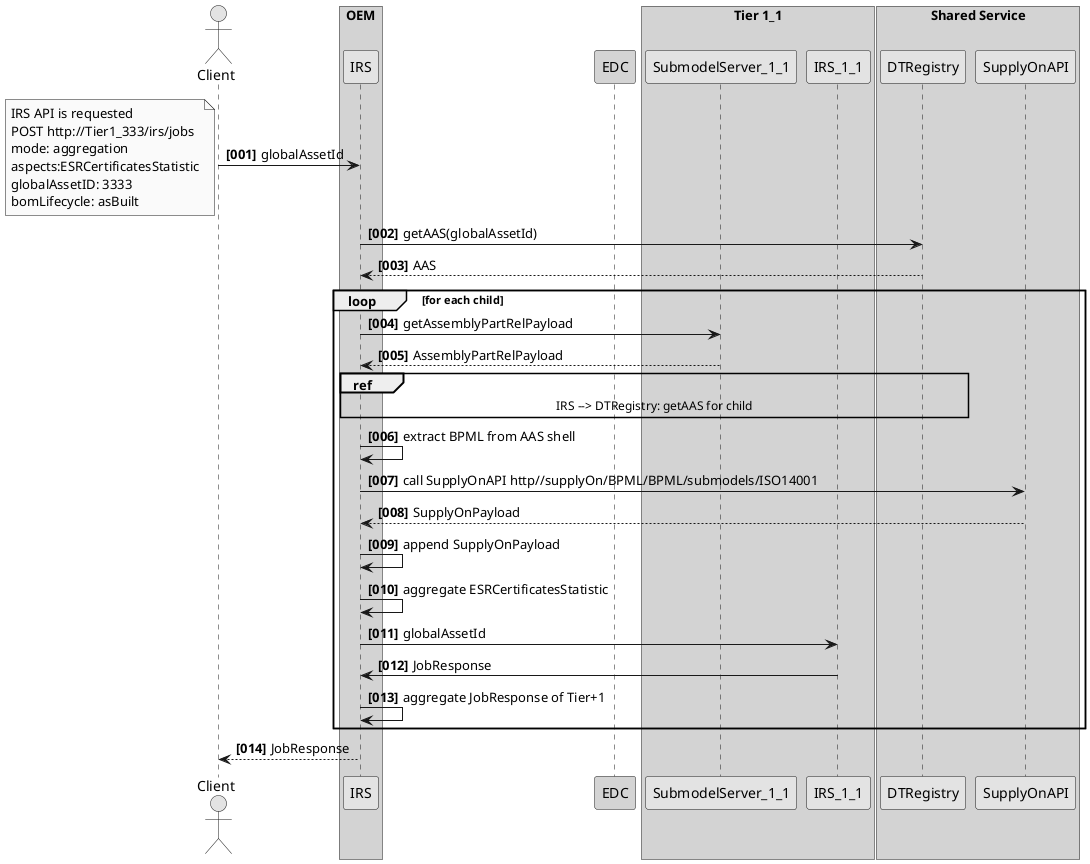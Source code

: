 @startuml
skinparam monochrome true
skinparam shadowing false


autonumber "<b>[000]"

actor Client

box "OEM" #LightGrey
Client -> IRS : globalAssetId
note left
IRS API is requested
POST http://Tier1_333/irs/jobs
mode: aggregation
aspects:ESRCertificatesStatistic
globalAssetID: 3333
bomLifecycle: asBuilt
end note
IRS -> DTRegistry: getAAS(globalAssetId)
IRS <-- DTRegistry: AAS

loop for each child
IRS -> SubmodelServer_1_1 : getAssemblyPartRelPayload
IRS <-- SubmodelServer_1_1 : AssemblyPartRelPayload
ref over IRS,DTRegistry
    IRS --> DTRegistry: getAAS for child
end ref
IRS -> IRS : extract BPML from AAS shell
IRS -> SupplyOnAPI : call SupplyOnAPI http//supplyOn/BPML/BPML/submodels/ISO14001
IRS <-- SupplyOnAPI : SupplyOnPayload
IRS -> IRS : append SupplyOnPayload
IRS -> IRS : aggregate ESRCertificatesStatistic
IRS -> IRS_1_1 : globalAssetId
IRS <- IRS_1_1 : JobResponse
IRS -> IRS : aggregate JobResponse of Tier+1
end loop

Client <-- IRS : JobResponse

end box

participant "EDC" as EDC1 #99FF99

box "Tier 1_1" #LightGrey
participant SubmodelServer_1_1
participant IRS_1_1
end box

box "Shared Service" #LightGrey
participant DTRegistry
participant SupplyOnAPI
end box

@enduml